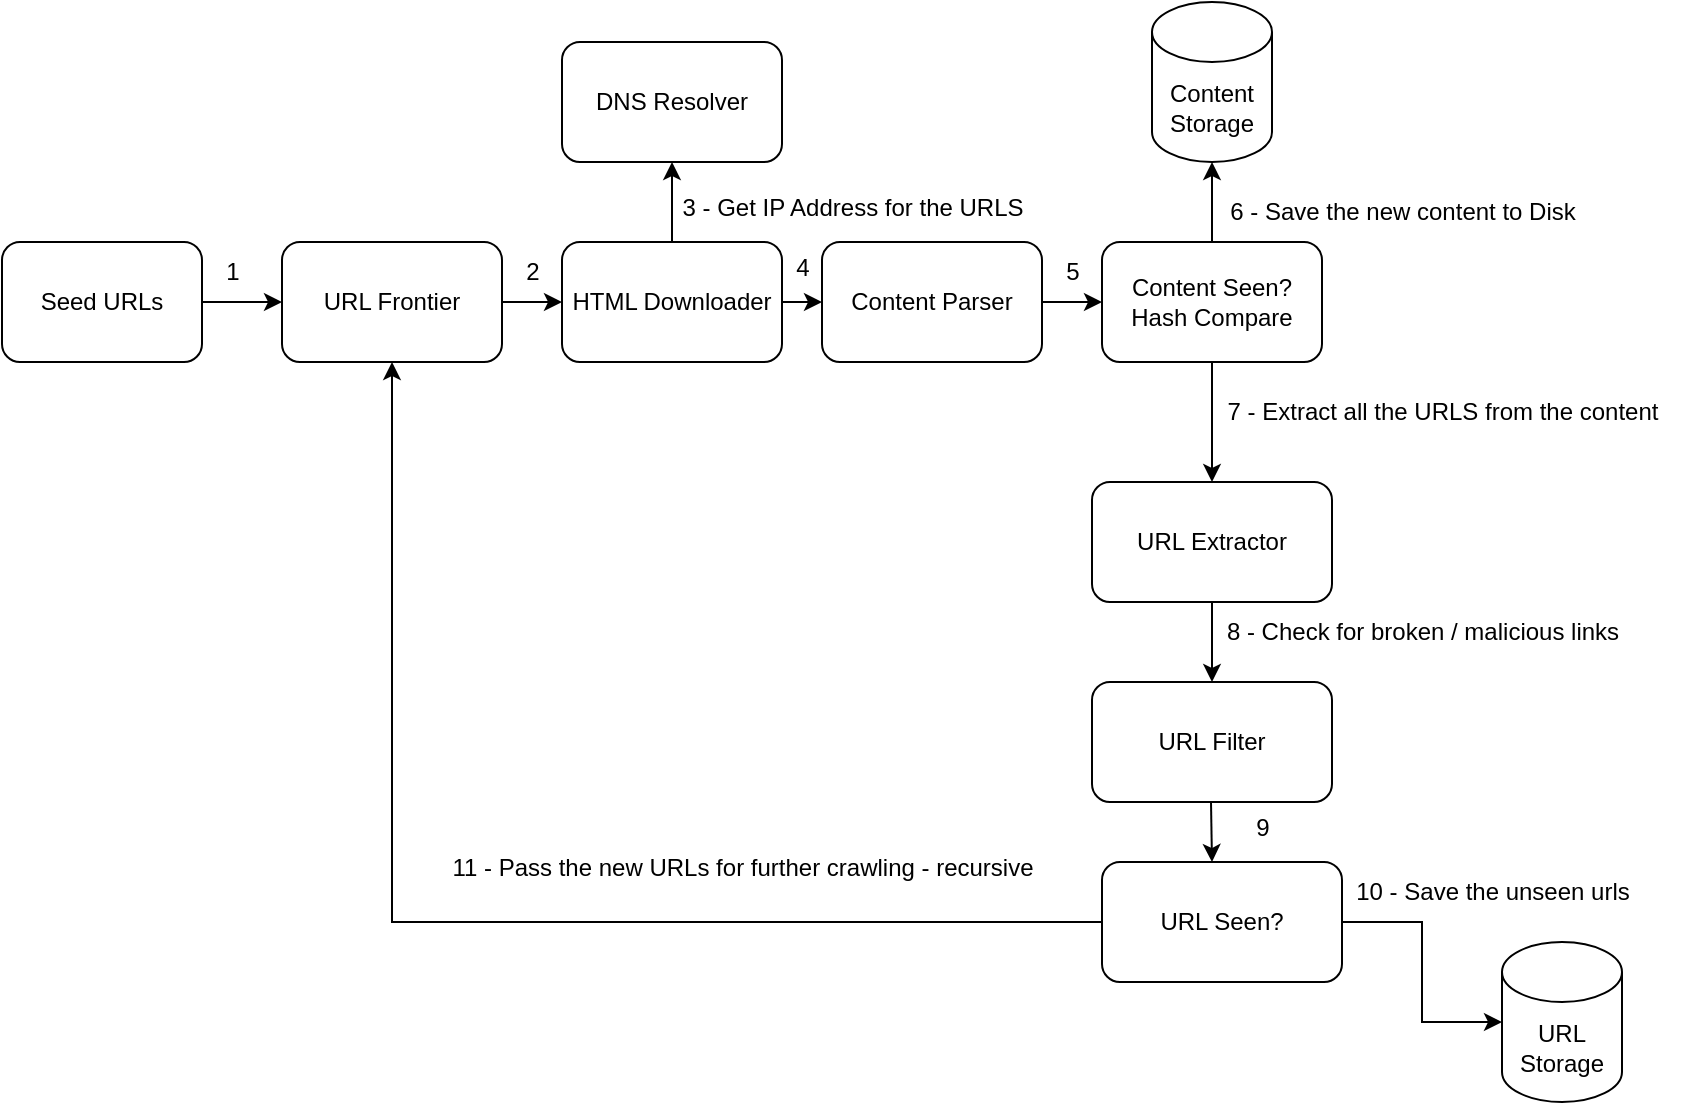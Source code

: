 <mxfile version="24.6.4" type="github">
  <diagram name="Page-1" id="9YZQeC7lukbSuyksMz9J">
    <mxGraphModel dx="954" dy="501" grid="1" gridSize="10" guides="1" tooltips="1" connect="1" arrows="1" fold="1" page="1" pageScale="1" pageWidth="827" pageHeight="1169" math="0" shadow="0">
      <root>
        <mxCell id="0" />
        <mxCell id="1" parent="0" />
        <mxCell id="aMP9pCNw0gF_knRommP5-4" style="edgeStyle=orthogonalEdgeStyle;rounded=0;orthogonalLoop=1;jettySize=auto;html=1;exitX=1;exitY=0.5;exitDx=0;exitDy=0;entryX=0;entryY=0.5;entryDx=0;entryDy=0;" edge="1" parent="1" source="aMP9pCNw0gF_knRommP5-1" target="aMP9pCNw0gF_knRommP5-2">
          <mxGeometry relative="1" as="geometry" />
        </mxCell>
        <mxCell id="aMP9pCNw0gF_knRommP5-1" value="Seed URLs" style="rounded=1;whiteSpace=wrap;html=1;" vertex="1" parent="1">
          <mxGeometry x="40" y="120" width="100" height="60" as="geometry" />
        </mxCell>
        <mxCell id="aMP9pCNw0gF_knRommP5-8" style="edgeStyle=orthogonalEdgeStyle;rounded=0;orthogonalLoop=1;jettySize=auto;html=1;exitX=1;exitY=0.5;exitDx=0;exitDy=0;entryX=0;entryY=0.5;entryDx=0;entryDy=0;" edge="1" parent="1" source="aMP9pCNw0gF_knRommP5-2" target="aMP9pCNw0gF_knRommP5-6">
          <mxGeometry relative="1" as="geometry" />
        </mxCell>
        <mxCell id="aMP9pCNw0gF_knRommP5-2" value="URL Frontier" style="rounded=1;whiteSpace=wrap;html=1;" vertex="1" parent="1">
          <mxGeometry x="180" y="120" width="110" height="60" as="geometry" />
        </mxCell>
        <mxCell id="aMP9pCNw0gF_knRommP5-5" value="1" style="text;html=1;align=center;verticalAlign=middle;resizable=0;points=[];autosize=1;strokeColor=none;fillColor=none;" vertex="1" parent="1">
          <mxGeometry x="140" y="120" width="30" height="30" as="geometry" />
        </mxCell>
        <mxCell id="aMP9pCNw0gF_knRommP5-10" style="edgeStyle=orthogonalEdgeStyle;rounded=0;orthogonalLoop=1;jettySize=auto;html=1;exitX=0.5;exitY=0;exitDx=0;exitDy=0;entryX=0.5;entryY=1;entryDx=0;entryDy=0;" edge="1" parent="1" source="aMP9pCNw0gF_knRommP5-6" target="aMP9pCNw0gF_knRommP5-9">
          <mxGeometry relative="1" as="geometry" />
        </mxCell>
        <mxCell id="aMP9pCNw0gF_knRommP5-16" style="edgeStyle=orthogonalEdgeStyle;rounded=0;orthogonalLoop=1;jettySize=auto;html=1;exitX=1;exitY=0.5;exitDx=0;exitDy=0;entryX=0;entryY=0.5;entryDx=0;entryDy=0;" edge="1" parent="1" source="aMP9pCNw0gF_knRommP5-6" target="aMP9pCNw0gF_knRommP5-13">
          <mxGeometry relative="1" as="geometry" />
        </mxCell>
        <mxCell id="aMP9pCNw0gF_knRommP5-6" value="HTML Downloader" style="rounded=1;whiteSpace=wrap;html=1;" vertex="1" parent="1">
          <mxGeometry x="320" y="120" width="110" height="60" as="geometry" />
        </mxCell>
        <mxCell id="aMP9pCNw0gF_knRommP5-9" value="DNS Resolver" style="rounded=1;whiteSpace=wrap;html=1;" vertex="1" parent="1">
          <mxGeometry x="320" y="20" width="110" height="60" as="geometry" />
        </mxCell>
        <mxCell id="aMP9pCNw0gF_knRommP5-11" value="2" style="text;html=1;align=center;verticalAlign=middle;resizable=0;points=[];autosize=1;strokeColor=none;fillColor=none;" vertex="1" parent="1">
          <mxGeometry x="290" y="120" width="30" height="30" as="geometry" />
        </mxCell>
        <mxCell id="aMP9pCNw0gF_knRommP5-12" value="3 - Get IP Address for the URLS" style="text;html=1;align=center;verticalAlign=middle;resizable=0;points=[];autosize=1;strokeColor=none;fillColor=none;" vertex="1" parent="1">
          <mxGeometry x="370" y="88" width="190" height="30" as="geometry" />
        </mxCell>
        <mxCell id="aMP9pCNw0gF_knRommP5-17" style="edgeStyle=orthogonalEdgeStyle;rounded=0;orthogonalLoop=1;jettySize=auto;html=1;exitX=1;exitY=0.5;exitDx=0;exitDy=0;entryX=0;entryY=0.5;entryDx=0;entryDy=0;" edge="1" parent="1" source="aMP9pCNw0gF_knRommP5-13" target="aMP9pCNw0gF_knRommP5-14">
          <mxGeometry relative="1" as="geometry" />
        </mxCell>
        <mxCell id="aMP9pCNw0gF_knRommP5-13" value="Content Parser" style="rounded=1;whiteSpace=wrap;html=1;" vertex="1" parent="1">
          <mxGeometry x="450" y="120" width="110" height="60" as="geometry" />
        </mxCell>
        <mxCell id="aMP9pCNw0gF_knRommP5-23" style="edgeStyle=orthogonalEdgeStyle;rounded=0;orthogonalLoop=1;jettySize=auto;html=1;exitX=0.5;exitY=1;exitDx=0;exitDy=0;" edge="1" parent="1" source="aMP9pCNw0gF_knRommP5-14" target="aMP9pCNw0gF_knRommP5-22">
          <mxGeometry relative="1" as="geometry" />
        </mxCell>
        <mxCell id="aMP9pCNw0gF_knRommP5-14" value="Content Seen?&lt;div&gt;Hash Compare&lt;/div&gt;" style="rounded=1;whiteSpace=wrap;html=1;" vertex="1" parent="1">
          <mxGeometry x="590" y="120" width="110" height="60" as="geometry" />
        </mxCell>
        <mxCell id="aMP9pCNw0gF_knRommP5-15" value="Content Storage" style="shape=cylinder3;whiteSpace=wrap;html=1;boundedLbl=1;backgroundOutline=1;size=15;" vertex="1" parent="1">
          <mxGeometry x="615" width="60" height="80" as="geometry" />
        </mxCell>
        <mxCell id="aMP9pCNw0gF_knRommP5-18" style="edgeStyle=orthogonalEdgeStyle;rounded=0;orthogonalLoop=1;jettySize=auto;html=1;entryX=0.5;entryY=1;entryDx=0;entryDy=0;entryPerimeter=0;" edge="1" parent="1" source="aMP9pCNw0gF_knRommP5-14" target="aMP9pCNw0gF_knRommP5-15">
          <mxGeometry relative="1" as="geometry" />
        </mxCell>
        <mxCell id="aMP9pCNw0gF_knRommP5-19" value="4" style="text;html=1;align=center;verticalAlign=middle;resizable=0;points=[];autosize=1;strokeColor=none;fillColor=none;" vertex="1" parent="1">
          <mxGeometry x="425" y="118" width="30" height="30" as="geometry" />
        </mxCell>
        <mxCell id="aMP9pCNw0gF_knRommP5-20" value="5" style="text;html=1;align=center;verticalAlign=middle;resizable=0;points=[];autosize=1;strokeColor=none;fillColor=none;" vertex="1" parent="1">
          <mxGeometry x="560" y="120" width="30" height="30" as="geometry" />
        </mxCell>
        <mxCell id="aMP9pCNw0gF_knRommP5-21" value="6 - Save the new content to Disk" style="text;html=1;align=center;verticalAlign=middle;resizable=0;points=[];autosize=1;strokeColor=none;fillColor=none;" vertex="1" parent="1">
          <mxGeometry x="640" y="90" width="200" height="30" as="geometry" />
        </mxCell>
        <mxCell id="aMP9pCNw0gF_knRommP5-26" style="edgeStyle=orthogonalEdgeStyle;rounded=0;orthogonalLoop=1;jettySize=auto;html=1;exitX=0.5;exitY=1;exitDx=0;exitDy=0;" edge="1" parent="1" source="aMP9pCNw0gF_knRommP5-22" target="aMP9pCNw0gF_knRommP5-25">
          <mxGeometry relative="1" as="geometry" />
        </mxCell>
        <mxCell id="aMP9pCNw0gF_knRommP5-22" value="URL Extractor" style="rounded=1;whiteSpace=wrap;html=1;" vertex="1" parent="1">
          <mxGeometry x="585" y="240" width="120" height="60" as="geometry" />
        </mxCell>
        <mxCell id="aMP9pCNw0gF_knRommP5-24" value="7 - Extract all the URLS from the content" style="text;html=1;align=center;verticalAlign=middle;resizable=0;points=[];autosize=1;strokeColor=none;fillColor=none;" vertex="1" parent="1">
          <mxGeometry x="640" y="190" width="240" height="30" as="geometry" />
        </mxCell>
        <mxCell id="aMP9pCNw0gF_knRommP5-25" value="URL Filter" style="rounded=1;whiteSpace=wrap;html=1;" vertex="1" parent="1">
          <mxGeometry x="585" y="340" width="120" height="60" as="geometry" />
        </mxCell>
        <mxCell id="aMP9pCNw0gF_knRommP5-27" value="8 - Check for broken / malicious links" style="text;html=1;align=center;verticalAlign=middle;resizable=0;points=[];autosize=1;strokeColor=none;fillColor=none;" vertex="1" parent="1">
          <mxGeometry x="640" y="300" width="220" height="30" as="geometry" />
        </mxCell>
        <mxCell id="aMP9pCNw0gF_knRommP5-37" style="edgeStyle=orthogonalEdgeStyle;rounded=0;orthogonalLoop=1;jettySize=auto;html=1;entryX=0.5;entryY=1;entryDx=0;entryDy=0;" edge="1" parent="1" source="aMP9pCNw0gF_knRommP5-28" target="aMP9pCNw0gF_knRommP5-2">
          <mxGeometry relative="1" as="geometry">
            <mxPoint x="240" y="190" as="targetPoint" />
          </mxGeometry>
        </mxCell>
        <mxCell id="aMP9pCNw0gF_knRommP5-39" style="edgeStyle=orthogonalEdgeStyle;rounded=0;orthogonalLoop=1;jettySize=auto;html=1;exitX=1;exitY=0.5;exitDx=0;exitDy=0;" edge="1" parent="1" source="aMP9pCNw0gF_knRommP5-28" target="aMP9pCNw0gF_knRommP5-38">
          <mxGeometry relative="1" as="geometry" />
        </mxCell>
        <mxCell id="aMP9pCNw0gF_knRommP5-28" value="URL Seen?" style="rounded=1;whiteSpace=wrap;html=1;" vertex="1" parent="1">
          <mxGeometry x="590" y="430" width="120" height="60" as="geometry" />
        </mxCell>
        <mxCell id="aMP9pCNw0gF_knRommP5-33" value="" style="endArrow=classic;html=1;rounded=0;" edge="1" parent="1">
          <mxGeometry width="50" height="50" relative="1" as="geometry">
            <mxPoint x="644.5" y="400" as="sourcePoint" />
            <mxPoint x="645" y="430" as="targetPoint" />
          </mxGeometry>
        </mxCell>
        <mxCell id="aMP9pCNw0gF_knRommP5-34" value="9" style="text;html=1;align=center;verticalAlign=middle;resizable=0;points=[];autosize=1;strokeColor=none;fillColor=none;" vertex="1" parent="1">
          <mxGeometry x="655" y="398" width="30" height="30" as="geometry" />
        </mxCell>
        <mxCell id="aMP9pCNw0gF_knRommP5-38" value="URL Storage" style="shape=cylinder3;whiteSpace=wrap;html=1;boundedLbl=1;backgroundOutline=1;size=15;" vertex="1" parent="1">
          <mxGeometry x="790" y="470" width="60" height="80" as="geometry" />
        </mxCell>
        <mxCell id="aMP9pCNw0gF_knRommP5-40" value="10 - Save the unseen urls" style="text;html=1;align=center;verticalAlign=middle;resizable=0;points=[];autosize=1;strokeColor=none;fillColor=none;" vertex="1" parent="1">
          <mxGeometry x="705" y="430" width="160" height="30" as="geometry" />
        </mxCell>
        <mxCell id="aMP9pCNw0gF_knRommP5-41" value="11 - Pass the new URLs for further crawling - recursive" style="text;html=1;align=center;verticalAlign=middle;resizable=0;points=[];autosize=1;strokeColor=none;fillColor=none;" vertex="1" parent="1">
          <mxGeometry x="255" y="418" width="310" height="30" as="geometry" />
        </mxCell>
      </root>
    </mxGraphModel>
  </diagram>
</mxfile>
